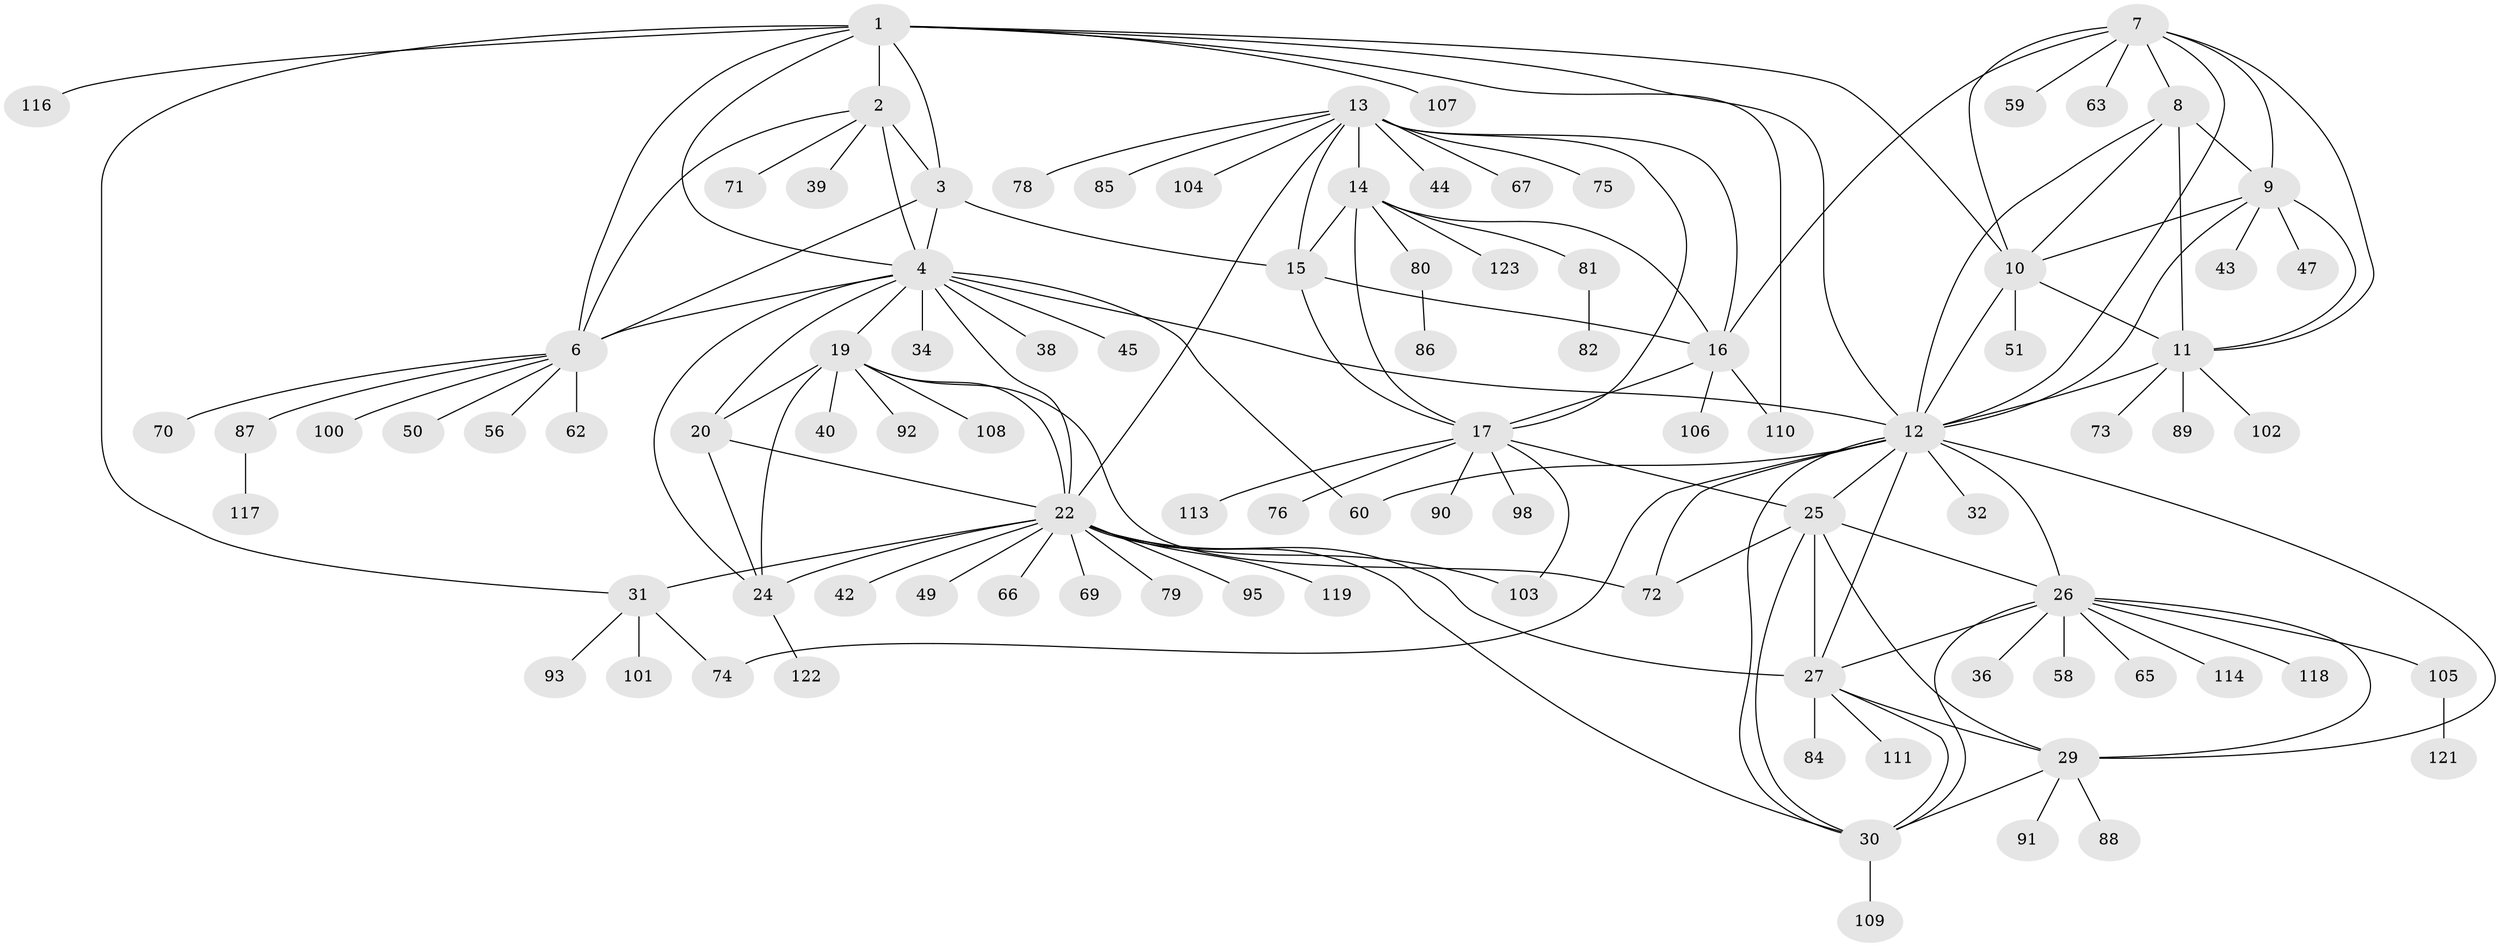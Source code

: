 // Generated by graph-tools (version 1.1) at 2025/52/02/27/25 19:52:19]
// undirected, 95 vertices, 146 edges
graph export_dot {
graph [start="1"]
  node [color=gray90,style=filled];
  1 [super="+97"];
  2 [super="+5"];
  3;
  4 [super="+21"];
  6 [super="+35"];
  7 [super="+48"];
  8 [super="+64"];
  9;
  10;
  11 [super="+61"];
  12 [super="+28"];
  13 [super="+37"];
  14 [super="+55"];
  15 [super="+94"];
  16 [super="+57"];
  17 [super="+18"];
  19 [super="+52"];
  20;
  22 [super="+23"];
  24 [super="+41"];
  25 [super="+83"];
  26 [super="+46"];
  27 [super="+33"];
  29 [super="+77"];
  30 [super="+115"];
  31 [super="+53"];
  32;
  34;
  36;
  38 [super="+54"];
  39 [super="+68"];
  40;
  42;
  43;
  44;
  45;
  47;
  49;
  50;
  51;
  56;
  58;
  59 [super="+96"];
  60;
  62;
  63 [super="+99"];
  65;
  66;
  67;
  69;
  70;
  71;
  72 [super="+112"];
  73;
  74;
  75;
  76;
  78;
  79;
  80;
  81;
  82;
  84;
  85;
  86;
  87;
  88;
  89;
  90;
  91;
  92;
  93;
  95;
  98;
  100;
  101;
  102;
  103;
  104;
  105;
  106;
  107;
  108;
  109 [super="+120"];
  110;
  111;
  113;
  114;
  116;
  117;
  118;
  119;
  121;
  122;
  123;
  1 -- 2 [weight=2];
  1 -- 3;
  1 -- 4;
  1 -- 6;
  1 -- 10;
  1 -- 31;
  1 -- 107;
  1 -- 110;
  1 -- 116;
  1 -- 12;
  2 -- 3 [weight=2];
  2 -- 4 [weight=2];
  2 -- 6 [weight=2];
  2 -- 39;
  2 -- 71;
  3 -- 4;
  3 -- 6;
  3 -- 15;
  4 -- 6;
  4 -- 34;
  4 -- 38;
  4 -- 45;
  4 -- 60;
  4 -- 19;
  4 -- 20;
  4 -- 22 [weight=2];
  4 -- 24;
  4 -- 12;
  6 -- 50;
  6 -- 56;
  6 -- 62;
  6 -- 70;
  6 -- 87;
  6 -- 100;
  7 -- 8;
  7 -- 9;
  7 -- 10;
  7 -- 11;
  7 -- 12;
  7 -- 16;
  7 -- 59;
  7 -- 63;
  8 -- 9;
  8 -- 10;
  8 -- 11;
  8 -- 12;
  9 -- 10;
  9 -- 11;
  9 -- 12;
  9 -- 43;
  9 -- 47;
  10 -- 11;
  10 -- 12;
  10 -- 51;
  11 -- 12;
  11 -- 73;
  11 -- 89;
  11 -- 102;
  12 -- 32;
  12 -- 72;
  12 -- 74;
  12 -- 25;
  12 -- 26;
  12 -- 27;
  12 -- 60;
  12 -- 29;
  12 -- 30;
  13 -- 14;
  13 -- 15;
  13 -- 16;
  13 -- 17 [weight=2];
  13 -- 75;
  13 -- 85;
  13 -- 22;
  13 -- 67;
  13 -- 104;
  13 -- 44;
  13 -- 78;
  14 -- 15;
  14 -- 16;
  14 -- 17 [weight=2];
  14 -- 80;
  14 -- 81;
  14 -- 123;
  15 -- 16;
  15 -- 17 [weight=2];
  16 -- 17 [weight=2];
  16 -- 106;
  16 -- 110;
  17 -- 25;
  17 -- 90;
  17 -- 98;
  17 -- 113;
  17 -- 103;
  17 -- 76;
  19 -- 20;
  19 -- 22 [weight=2];
  19 -- 24;
  19 -- 40;
  19 -- 72;
  19 -- 92;
  19 -- 108;
  20 -- 22 [weight=2];
  20 -- 24;
  22 -- 24 [weight=2];
  22 -- 42;
  22 -- 95;
  22 -- 119;
  22 -- 66;
  22 -- 69;
  22 -- 103;
  22 -- 79;
  22 -- 49;
  22 -- 30;
  22 -- 27;
  22 -- 31;
  24 -- 122;
  25 -- 26;
  25 -- 27;
  25 -- 29;
  25 -- 30;
  25 -- 72;
  26 -- 27;
  26 -- 29;
  26 -- 30;
  26 -- 36;
  26 -- 65;
  26 -- 105;
  26 -- 114;
  26 -- 118;
  26 -- 58;
  27 -- 29;
  27 -- 30;
  27 -- 84;
  27 -- 111;
  29 -- 30;
  29 -- 88;
  29 -- 91;
  30 -- 109;
  31 -- 74;
  31 -- 93;
  31 -- 101;
  80 -- 86;
  81 -- 82;
  87 -- 117;
  105 -- 121;
}
